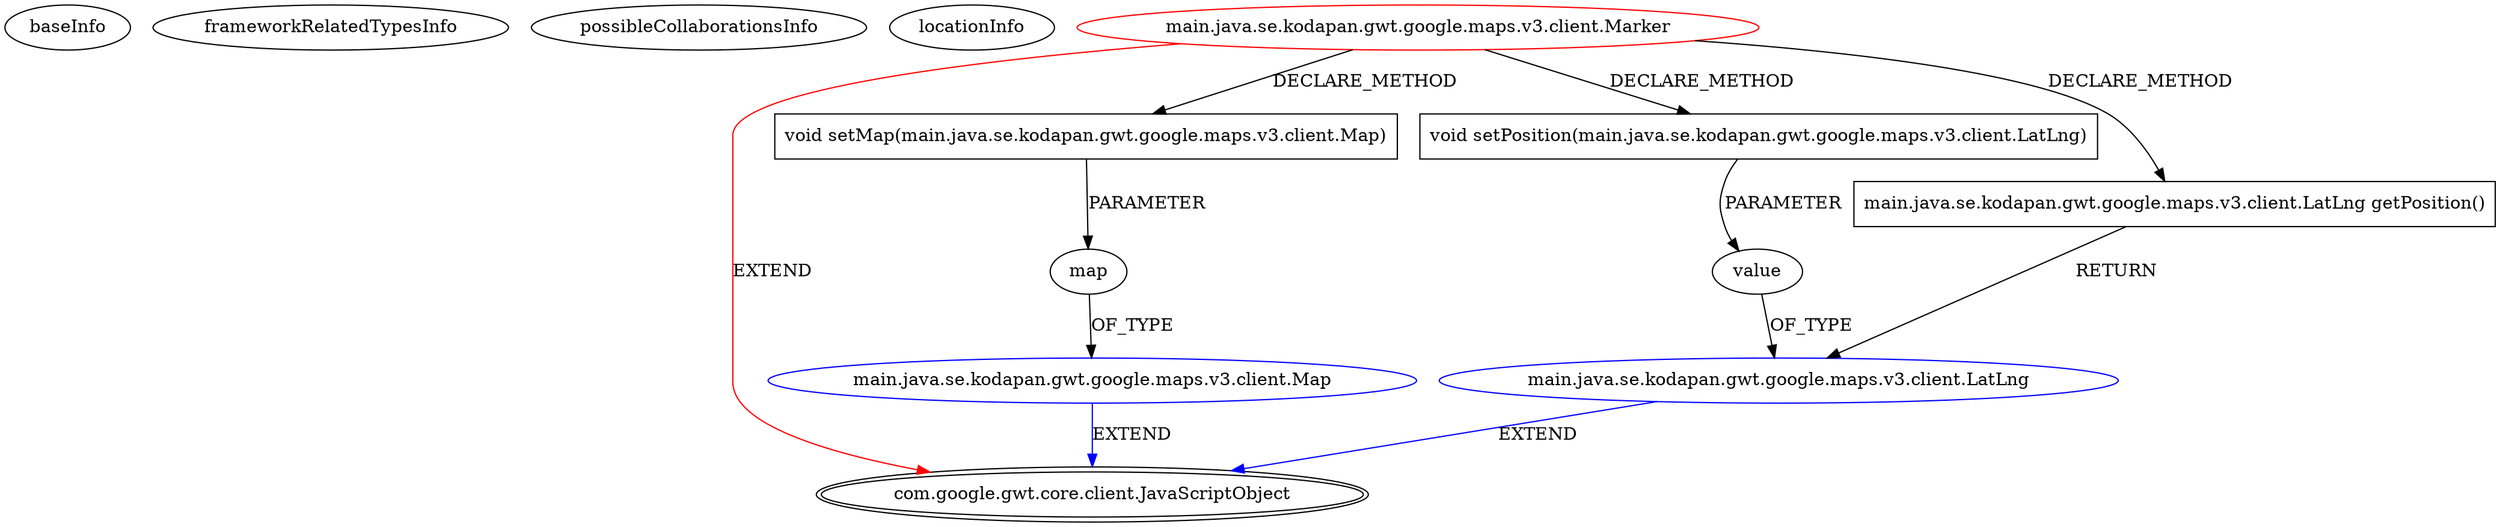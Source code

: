 digraph {
baseInfo[graphId=3363,category="extension_graph",isAnonymous=false,possibleRelation=true]
frameworkRelatedTypesInfo[0="com.google.gwt.core.client.JavaScriptObject"]
possibleCollaborationsInfo[0="3363~CLIENT_METHOD_DECLARATION-RETURN_TYPE-CLIENT_METHOD_DECLARATION-PARAMETER_DECLARATION-~com.google.gwt.core.client.JavaScriptObject ~com.google.gwt.core.client.JavaScriptObject ~false~false",1="3363~CLIENT_METHOD_DECLARATION-PARAMETER_DECLARATION-~com.google.gwt.core.client.JavaScriptObject ~com.google.gwt.core.client.JavaScriptObject ~false~false"]
locationInfo[projectName="karlwettin-kodapan-gwt-google-map-v3",filePath="/karlwettin-kodapan-gwt-google-map-v3/kodapan-gwt-google-map-v3-master/src/main/java/se/kodapan/gwt/google/maps/v3/client/Marker.java",contextSignature="Marker",graphId="3363"]
0[label="main.java.se.kodapan.gwt.google.maps.v3.client.Marker",vertexType="ROOT_CLIENT_CLASS_DECLARATION",isFrameworkType=false,color=red]
1[label="com.google.gwt.core.client.JavaScriptObject",vertexType="FRAMEWORK_CLASS_TYPE",isFrameworkType=true,peripheries=2]
3[label="void setMap(main.java.se.kodapan.gwt.google.maps.v3.client.Map)",vertexType="CLIENT_METHOD_DECLARATION",isFrameworkType=false,shape=box]
4[label="map",vertexType="PARAMETER_DECLARATION",isFrameworkType=false]
5[label="main.java.se.kodapan.gwt.google.maps.v3.client.Map",vertexType="REFERENCE_CLIENT_CLASS_DECLARATION",isFrameworkType=false,color=blue]
7[label="void setPosition(main.java.se.kodapan.gwt.google.maps.v3.client.LatLng)",vertexType="CLIENT_METHOD_DECLARATION",isFrameworkType=false,shape=box]
8[label="value",vertexType="PARAMETER_DECLARATION",isFrameworkType=false]
9[label="main.java.se.kodapan.gwt.google.maps.v3.client.LatLng",vertexType="REFERENCE_CLIENT_CLASS_DECLARATION",isFrameworkType=false,color=blue]
11[label="main.java.se.kodapan.gwt.google.maps.v3.client.LatLng getPosition()",vertexType="CLIENT_METHOD_DECLARATION",isFrameworkType=false,shape=box]
0->1[label="EXTEND",color=red]
0->3[label="DECLARE_METHOD"]
5->1[label="EXTEND",color=blue]
4->5[label="OF_TYPE"]
3->4[label="PARAMETER"]
0->7[label="DECLARE_METHOD"]
9->1[label="EXTEND",color=blue]
8->9[label="OF_TYPE"]
7->8[label="PARAMETER"]
0->11[label="DECLARE_METHOD"]
11->9[label="RETURN"]
}
